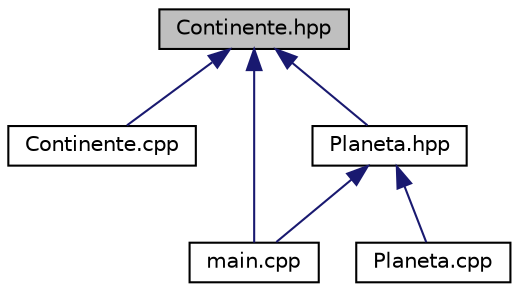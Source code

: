 digraph "Continente.hpp"
{
 // LATEX_PDF_SIZE
  edge [fontname="Helvetica",fontsize="10",labelfontname="Helvetica",labelfontsize="10"];
  node [fontname="Helvetica",fontsize="10",shape=record];
  Node1 [label="Continente.hpp",height=0.2,width=0.4,color="black", fillcolor="grey75", style="filled", fontcolor="black",tooltip="Define la clase Continente."];
  Node1 -> Node2 [dir="back",color="midnightblue",fontsize="10",style="solid",fontname="Helvetica"];
  Node2 [label="Continente.cpp",height=0.2,width=0.4,color="black", fillcolor="white", style="filled",URL="$_continente_8cpp.html",tooltip="Implementación de la clase Continente."];
  Node1 -> Node3 [dir="back",color="midnightblue",fontsize="10",style="solid",fontname="Helvetica"];
  Node3 [label="main.cpp",height=0.2,width=0.4,color="black", fillcolor="white", style="filled",URL="$main_8cpp.html",tooltip="Archivo principal del programa."];
  Node1 -> Node4 [dir="back",color="midnightblue",fontsize="10",style="solid",fontname="Helvetica"];
  Node4 [label="Planeta.hpp",height=0.2,width=0.4,color="black", fillcolor="white", style="filled",URL="$_planeta_8hpp.html",tooltip="Definición de la clase Planeta que representa un planeta con continentes."];
  Node4 -> Node3 [dir="back",color="midnightblue",fontsize="10",style="solid",fontname="Helvetica"];
  Node4 -> Node5 [dir="back",color="midnightblue",fontsize="10",style="solid",fontname="Helvetica"];
  Node5 [label="Planeta.cpp",height=0.2,width=0.4,color="black", fillcolor="white", style="filled",URL="$_planeta_8cpp.html",tooltip="Implementación de la clase Planeta."];
}
